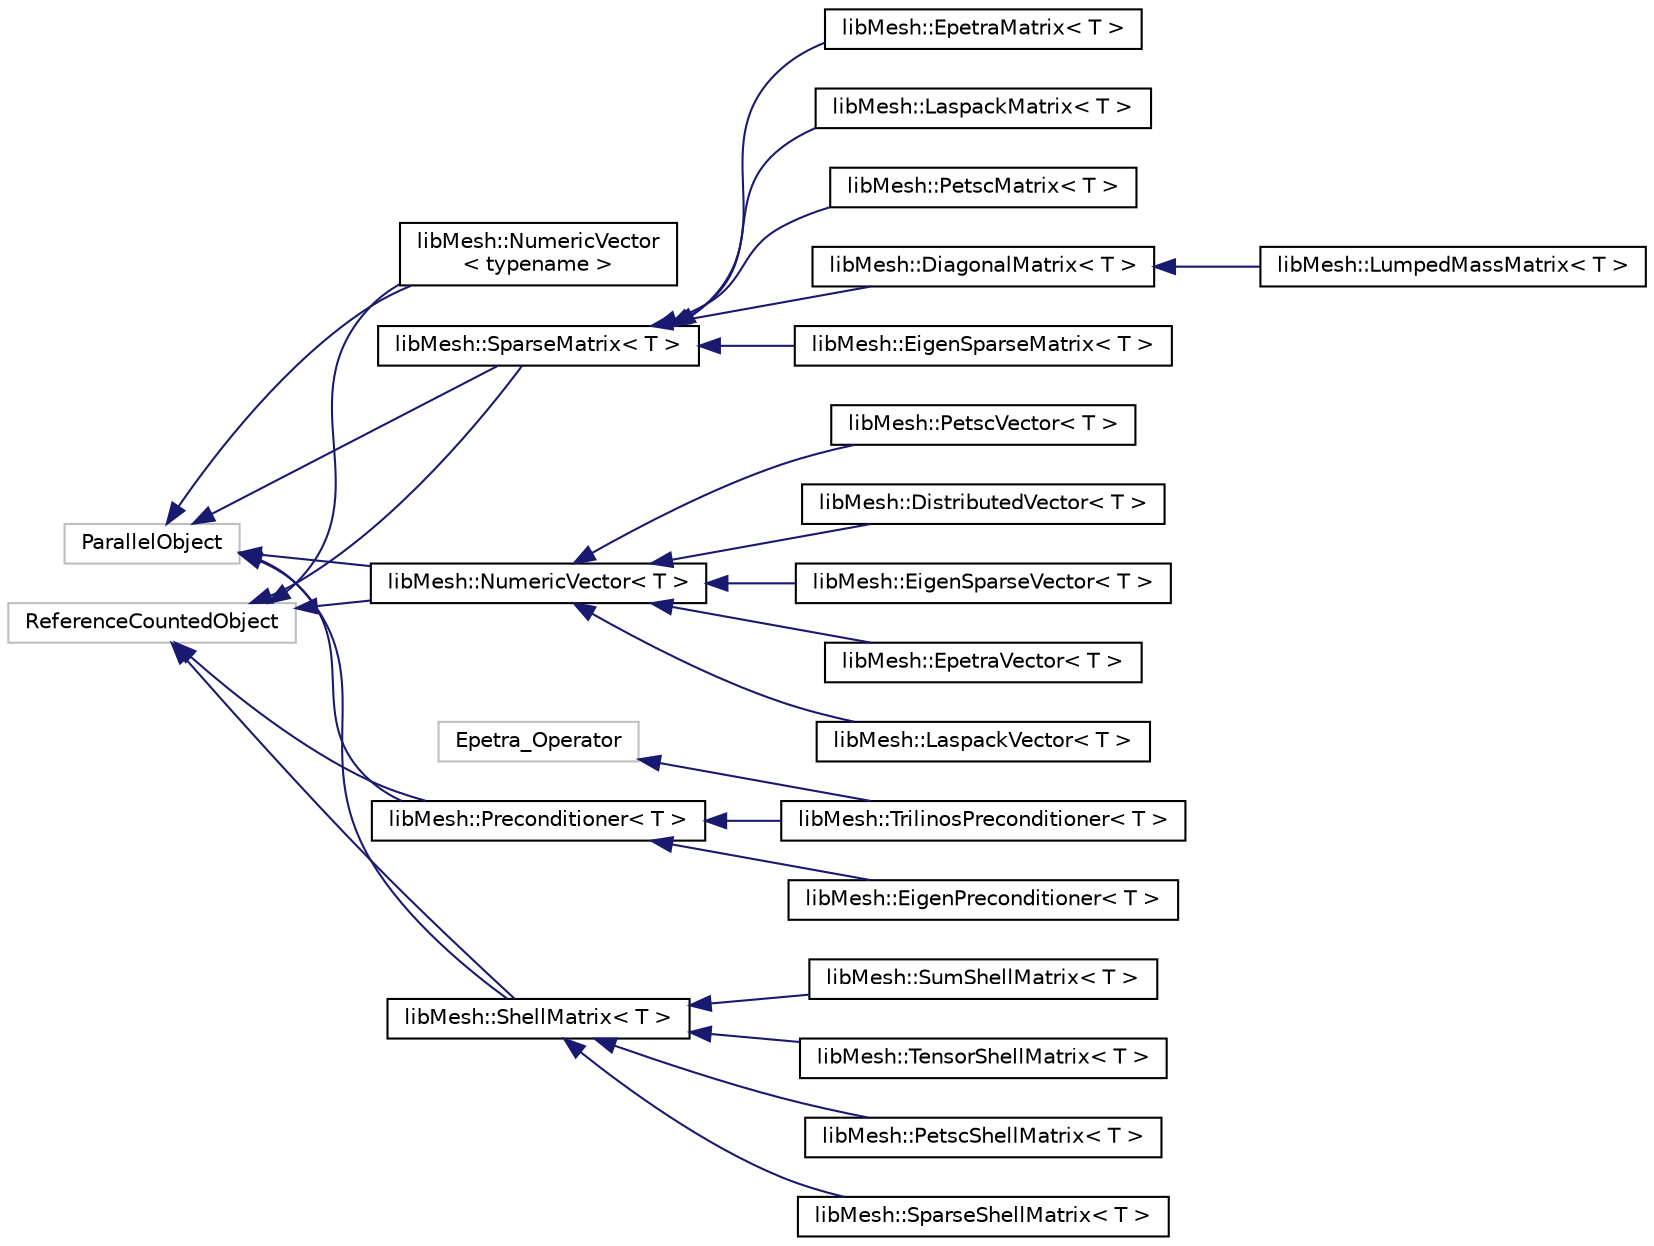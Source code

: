 digraph "类继承关系图"
{
 // INTERACTIVE_SVG=YES
  edge [fontname="Helvetica",fontsize="10",labelfontname="Helvetica",labelfontsize="10"];
  node [fontname="Helvetica",fontsize="10",shape=record];
  rankdir="LR";
  Node1 [label="Epetra_Operator",height=0.2,width=0.4,color="grey75", fillcolor="white", style="filled"];
  Node1 -> Node2 [dir="back",color="midnightblue",fontsize="10",style="solid",fontname="Helvetica"];
  Node2 [label="libMesh::TrilinosPreconditioner\< T \>",height=0.2,width=0.4,color="black", fillcolor="white", style="filled",URL="$classlibMesh_1_1TrilinosPreconditioner.html",tooltip="这个类提供了一个接口，用于使用Trilinos提供的预条件器套件。 所有重写的虚拟函数在preconditioner.h中有文档说明。 "];
  Node3 [label="ParallelObject",height=0.2,width=0.4,color="grey75", fillcolor="white", style="filled"];
  Node3 -> Node4 [dir="back",color="midnightblue",fontsize="10",style="solid",fontname="Helvetica"];
  Node4 [label="libMesh::NumericVector\l\< typename \>",height=0.2,width=0.4,color="black", fillcolor="white", style="filled",URL="$classlibMesh_1_1NumericVector.html",tooltip="提供了不同线性代数库的向量存储方案的统一接口。 "];
  Node3 -> Node5 [dir="back",color="midnightblue",fontsize="10",style="solid",fontname="Helvetica"];
  Node5 [label="libMesh::Preconditioner\< T \>",height=0.2,width=0.4,color="black", fillcolor="white", style="filled",URL="$classlibMesh_1_1Preconditioner.html",tooltip="该类提供了一个统一的接口，用于预处理器。此基类可继承，以包装来自不同软件包（如 PETSc 或 Trilinos）的预处理器。 "];
  Node5 -> Node6 [dir="back",color="midnightblue",fontsize="10",style="solid",fontname="Helvetica"];
  Node6 [label="libMesh::EigenPreconditioner\< T \>",height=0.2,width=0.4,color="black", fillcolor="white", style="filled",URL="$classlibMesh_1_1EigenPreconditioner.html",tooltip="EigenPreconditioner 类提供了对 Eigen 库中预处理器集合的接口。 "];
  Node5 -> Node2 [dir="back",color="midnightblue",fontsize="10",style="solid",fontname="Helvetica"];
  Node3 -> Node7 [dir="back",color="midnightblue",fontsize="10",style="solid",fontname="Helvetica"];
  Node7 [label="libMesh::ShellMatrix\< T \>",height=0.2,width=0.4,color="black", fillcolor="white", style="filled",URL="$classlibMesh_1_1ShellMatrix.html",tooltip="通用的Shell矩阵，即一个仅定义其对向量的作用的矩阵。此类包含必须在派生类中重写的纯虚拟成员。 "];
  Node7 -> Node8 [dir="back",color="midnightblue",fontsize="10",style="solid",fontname="Helvetica"];
  Node8 [label="libMesh::PetscShellMatrix\< T \>",height=0.2,width=0.4,color="black", fillcolor="white", style="filled",URL="$classlibMesh_1_1PetscShellMatrix.html",tooltip="这个类允许使用 PETSc shell 矩阵。 所有覆盖的虚拟函数都在 shell_matrix.h 中有文档说明。 "];
  Node7 -> Node9 [dir="back",color="midnightblue",fontsize="10",style="solid",fontname="Helvetica"];
  Node9 [label="libMesh::SparseShellMatrix\< T \>",height=0.2,width=0.4,color="black", fillcolor="white", style="filled",URL="$classlibMesh_1_1SparseShellMatrix.html",tooltip="允许将任何SparseMatrix对象用作壳矩阵的类。 "];
  Node7 -> Node10 [dir="back",color="midnightblue",fontsize="10",style="solid",fontname="Helvetica"];
  Node10 [label="libMesh::SumShellMatrix\< T \>",height=0.2,width=0.4,color="black", fillcolor="white", style="filled",URL="$classlibMesh_1_1SumShellMatrix.html",tooltip="将任意数量的壳矩阵组合成一个单独的壳矩阵，通过将它们相加在一起的类。 "];
  Node7 -> Node11 [dir="back",color="midnightblue",fontsize="10",style="solid",fontname="Helvetica"];
  Node11 [label="libMesh::TensorShellMatrix\< T \>",height=0.2,width=0.4,color="black", fillcolor="white", style="filled",URL="$classlibMesh_1_1TensorShellMatrix.html",tooltip="由两个向量的张量积构成的壳矩阵，即A = v*w^T。 "];
  Node3 -> Node12 [dir="back",color="midnightblue",fontsize="10",style="solid",fontname="Helvetica"];
  Node12 [label="libMesh::SparseMatrix\< T \>",height=0.2,width=0.4,color="black", fillcolor="white", style="filled",URL="$classlibMesh_1_1SparseMatrix.html",tooltip="这是一个通用的稀疏矩阵类。该类包含了必须在派生类中覆盖的纯虚拟成员。 使用一个公共的基类允许从不同的求解器包中以不同的格式统一访问稀疏矩阵。 "];
  Node12 -> Node13 [dir="back",color="midnightblue",fontsize="10",style="solid",fontname="Helvetica"];
  Node13 [label="libMesh::DiagonalMatrix\< T \>",height=0.2,width=0.4,color="black", fillcolor="white", style="filled",URL="$classlibMesh_1_1DiagonalMatrix.html",tooltip="对角矩阵类，其底层存储是一个向量 "];
  Node13 -> Node14 [dir="back",color="midnightblue",fontsize="10",style="solid",fontname="Helvetica"];
  Node14 [label="libMesh::LumpedMassMatrix\< T \>",height=0.2,width=0.4,color="black", fillcolor="white", style="filled",URL="$classlibMesh_1_1LumpedMassMatrix.html",tooltip="模板类用于构造集中质量矩阵。 可能还有用于计算与整体系统缩放相关的数量。每当在此类上调用 add 方法时，我们都会将提供的值的绝对值相加到行索引 i 中。 "];
  Node12 -> Node15 [dir="back",color="midnightblue",fontsize="10",style="solid",fontname="Helvetica"];
  Node15 [label="libMesh::EigenSparseMatrix\< T \>",height=0.2,width=0.4,color="black", fillcolor="white", style="filled",URL="$classlibMesh_1_1EigenSparseMatrix.html",tooltip="EigenSparseMatrix 类包装了来自 Eigen 库的稀疏矩阵对象。 "];
  Node12 -> Node16 [dir="back",color="midnightblue",fontsize="10",style="solid",fontname="Helvetica"];
  Node16 [label="libMesh::EpetraMatrix\< T \>",height=0.2,width=0.4,color="black", fillcolor="white", style="filled",URL="$classlibMesh_1_1EpetraMatrix.html",tooltip="此类提供了对Epetra数据结构的并行、稀疏矩阵的友好接口。所有重写的虚拟函数在sparse_matrix.h中都有文档。 "];
  Node12 -> Node17 [dir="back",color="midnightblue",fontsize="10",style="solid",fontname="Helvetica"];
  Node17 [label="libMesh::LaspackMatrix\< T \>",height=0.2,width=0.4,color="black", fillcolor="white", style="filled",URL="$classlibMesh_1_1LaspackMatrix.html",tooltip="LaspackMatrix类封装了Laspack库中的QMatrix对象。 目前，Laspack仅支持实数数据类型，因此这个类是对 SparseMatrix&lt;T&gt; 的全特化，其中 T = Real。 所..."];
  Node12 -> Node18 [dir="back",color="midnightblue",fontsize="10",style="solid",fontname="Helvetica"];
  Node18 [label="libMesh::PetscMatrix\< T \>",height=0.2,width=0.4,color="black", fillcolor="white", style="filled",URL="$classlibMesh_1_1PetscMatrix.html",tooltip="这个类提供了一个方便的接口，用于操作并行稀疏矩阵的 PETSc C 库数据结构。 所有覆盖的虚拟函数都在 sparse_matrix.h 中有详细的文档说明。 "];
  Node3 -> Node19 [dir="back",color="midnightblue",fontsize="10",style="solid",fontname="Helvetica"];
  Node19 [label="libMesh::NumericVector\< T \>",height=0.2,width=0.4,color="black", fillcolor="white", style="filled",URL="$classlibMesh_1_1NumericVector.html"];
  Node19 -> Node20 [dir="back",color="midnightblue",fontsize="10",style="solid",fontname="Helvetica"];
  Node20 [label="libMesh::DistributedVector\< T \>",height=0.2,width=0.4,color="black", fillcolor="white", style="filled",URL="$classlibMesh_1_1DistributedVector.html",tooltip="该类提供了一个简单的并行分布式向量数据类型， 专门用于 libmesh。提供了一些集体通信功能。 "];
  Node19 -> Node21 [dir="back",color="midnightblue",fontsize="10",style="solid",fontname="Helvetica"];
  Node21 [label="libMesh::EigenSparseVector\< T \>",height=0.2,width=0.4,color="black", fillcolor="white", style="filled",URL="$classlibMesh_1_1EigenSparseVector.html",tooltip="This class provides a nice interface to the Eigen C++-based data structures for serial vectors..."];
  Node19 -> Node22 [dir="back",color="midnightblue",fontsize="10",style="solid",fontname="Helvetica"];
  Node22 [label="libMesh::EpetraVector\< T \>",height=0.2,width=0.4,color="black", fillcolor="white", style="filled",URL="$classlibMesh_1_1EpetraVector.html",tooltip="此类提供了对Trilinos Epetra_Vector对象的友好接口。所有重写的虚拟函数在numeric_vector.h中都有文档。 "];
  Node19 -> Node23 [dir="back",color="midnightblue",fontsize="10",style="solid",fontname="Helvetica"];
  Node23 [label="libMesh::LaspackVector\< T \>",height=0.2,width=0.4,color="black", fillcolor="white", style="filled",URL="$classlibMesh_1_1LaspackVector.html",tooltip="这个类为基于laspackc的串行向量数据结构提供了一个很好的接口。 所有被覆盖的虚函数都记录在numeric_vector.h中。 "];
  Node19 -> Node24 [dir="back",color="midnightblue",fontsize="10",style="solid",fontname="Helvetica"];
  Node24 [label="libMesh::PetscVector\< T \>",height=0.2,width=0.4,color="black", fillcolor="white", style="filled",URL="$classlibMesh_1_1PetscVector.html",tooltip="该类提供了一个良好的接口，用于访问 PETSc 的 Vec 对象。所有重写的虚拟函数都在 numeric_vector.h 中有文档说明。 "];
  Node25 [label="ReferenceCountedObject",height=0.2,width=0.4,color="grey75", fillcolor="white", style="filled"];
  Node25 -> Node4 [dir="back",color="midnightblue",fontsize="10",style="solid",fontname="Helvetica"];
  Node25 -> Node5 [dir="back",color="midnightblue",fontsize="10",style="solid",fontname="Helvetica"];
  Node25 -> Node7 [dir="back",color="midnightblue",fontsize="10",style="solid",fontname="Helvetica"];
  Node25 -> Node12 [dir="back",color="midnightblue",fontsize="10",style="solid",fontname="Helvetica"];
  Node25 -> Node19 [dir="back",color="midnightblue",fontsize="10",style="solid",fontname="Helvetica"];
}
